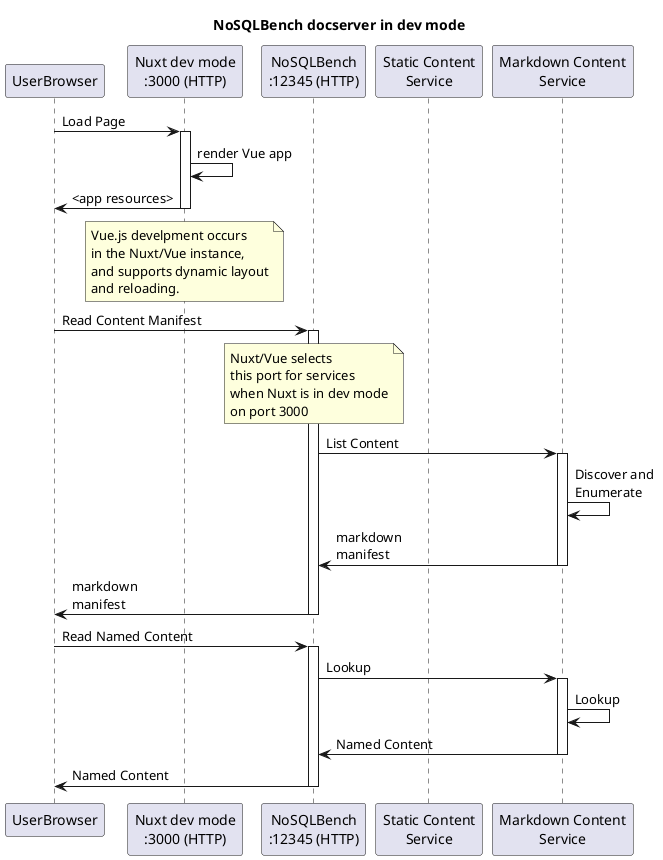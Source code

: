 @startuml
title NoSQLBench docserver in dev mode
participant "UserBrowser" as u
participant "Nuxt dev mode\n:3000 (HTTP)" as dev
participant "NoSQLBench\n:12345 (HTTP)" as nb
participant "Static Content\nService" as content
participant "Markdown Content\nService" as SPI

u -> dev : Load Page
activate dev
dev -> dev : render Vue app
u <- dev : <app resources>
deactivate dev

note over dev
Vue.js develpment occurs
in the Nuxt/Vue instance,
and supports dynamic layout
and reloading.
end note

u -> nb: Read Content Manifest

note over nb
Nuxt/Vue selects
this port for services
when Nuxt is in dev mode
on port 3000
end note

activate nb
nb -> SPI : List Content
activate SPI
SPI -> SPI: Discover and \nEnumerate
nb <- SPI : markdown\nmanifest
deactivate SPI
u <- nb: markdown\nmanifest
deactivate nb

u -> nb: Read Named Content
activate nb
nb -> SPI : Lookup
activate SPI
SPI -> SPI: Lookup
nb <- SPI : Named Content
deactivate SPI
u <- nb: Named Content
deactivate nb

@enduml